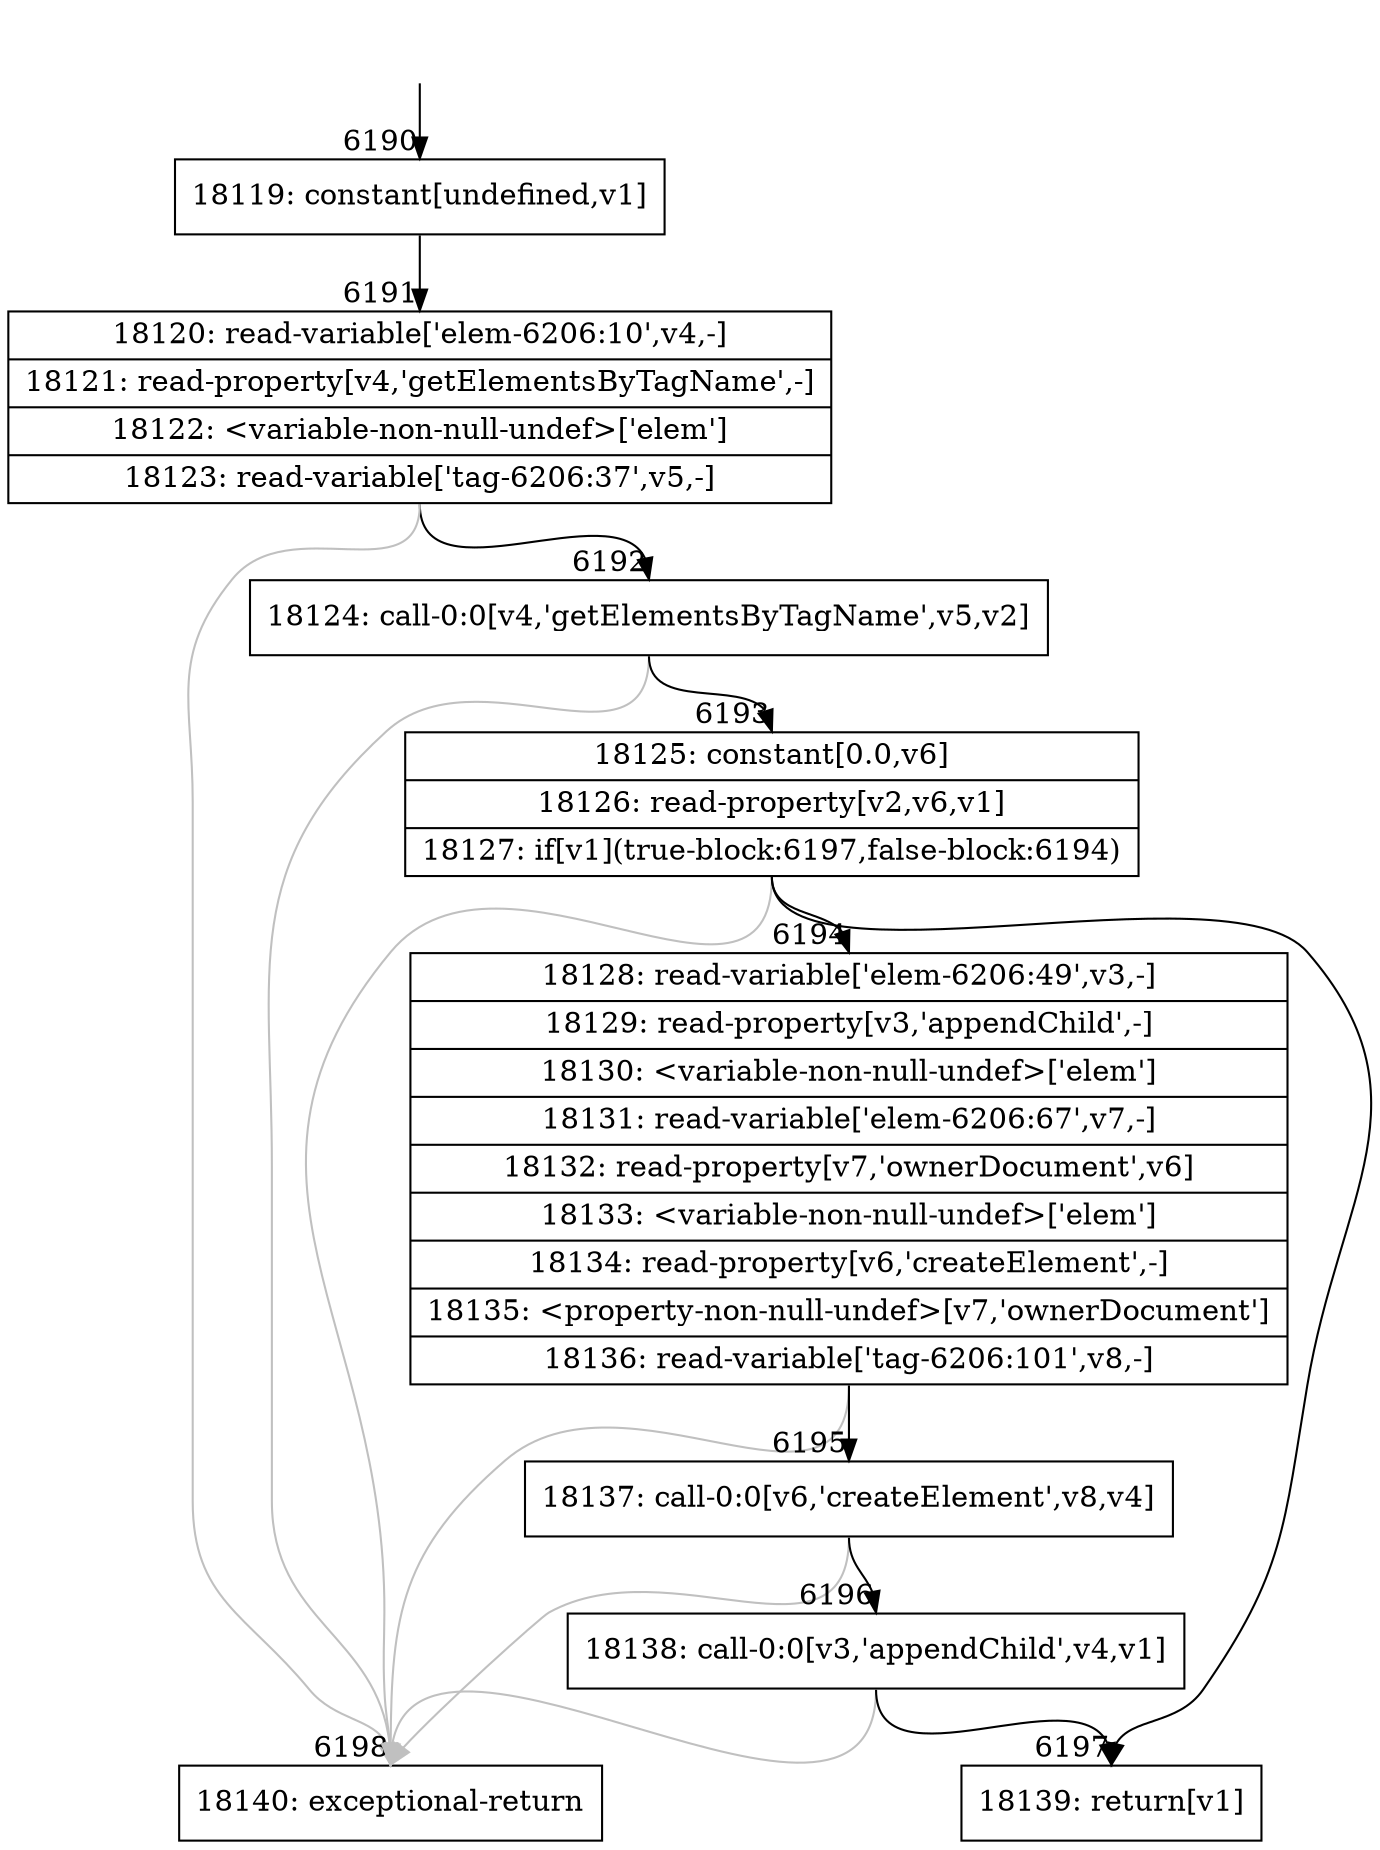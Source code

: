 digraph {
rankdir="TD"
BB_entry404[shape=none,label=""];
BB_entry404 -> BB6190 [tailport=s, headport=n, headlabel="    6190"]
BB6190 [shape=record label="{18119: constant[undefined,v1]}" ] 
BB6190 -> BB6191 [tailport=s, headport=n, headlabel="      6191"]
BB6191 [shape=record label="{18120: read-variable['elem-6206:10',v4,-]|18121: read-property[v4,'getElementsByTagName',-]|18122: \<variable-non-null-undef\>['elem']|18123: read-variable['tag-6206:37',v5,-]}" ] 
BB6191 -> BB6192 [tailport=s, headport=n, headlabel="      6192"]
BB6191 -> BB6198 [tailport=s, headport=n, color=gray, headlabel="      6198"]
BB6192 [shape=record label="{18124: call-0:0[v4,'getElementsByTagName',v5,v2]}" ] 
BB6192 -> BB6193 [tailport=s, headport=n, headlabel="      6193"]
BB6192 -> BB6198 [tailport=s, headport=n, color=gray]
BB6193 [shape=record label="{18125: constant[0.0,v6]|18126: read-property[v2,v6,v1]|18127: if[v1](true-block:6197,false-block:6194)}" ] 
BB6193 -> BB6197 [tailport=s, headport=n, headlabel="      6197"]
BB6193 -> BB6194 [tailport=s, headport=n, headlabel="      6194"]
BB6193 -> BB6198 [tailport=s, headport=n, color=gray]
BB6194 [shape=record label="{18128: read-variable['elem-6206:49',v3,-]|18129: read-property[v3,'appendChild',-]|18130: \<variable-non-null-undef\>['elem']|18131: read-variable['elem-6206:67',v7,-]|18132: read-property[v7,'ownerDocument',v6]|18133: \<variable-non-null-undef\>['elem']|18134: read-property[v6,'createElement',-]|18135: \<property-non-null-undef\>[v7,'ownerDocument']|18136: read-variable['tag-6206:101',v8,-]}" ] 
BB6194 -> BB6195 [tailport=s, headport=n, headlabel="      6195"]
BB6194 -> BB6198 [tailport=s, headport=n, color=gray]
BB6195 [shape=record label="{18137: call-0:0[v6,'createElement',v8,v4]}" ] 
BB6195 -> BB6196 [tailport=s, headport=n, headlabel="      6196"]
BB6195 -> BB6198 [tailport=s, headport=n, color=gray]
BB6196 [shape=record label="{18138: call-0:0[v3,'appendChild',v4,v1]}" ] 
BB6196 -> BB6197 [tailport=s, headport=n]
BB6196 -> BB6198 [tailport=s, headport=n, color=gray]
BB6197 [shape=record label="{18139: return[v1]}" ] 
BB6198 [shape=record label="{18140: exceptional-return}" ] 
}

